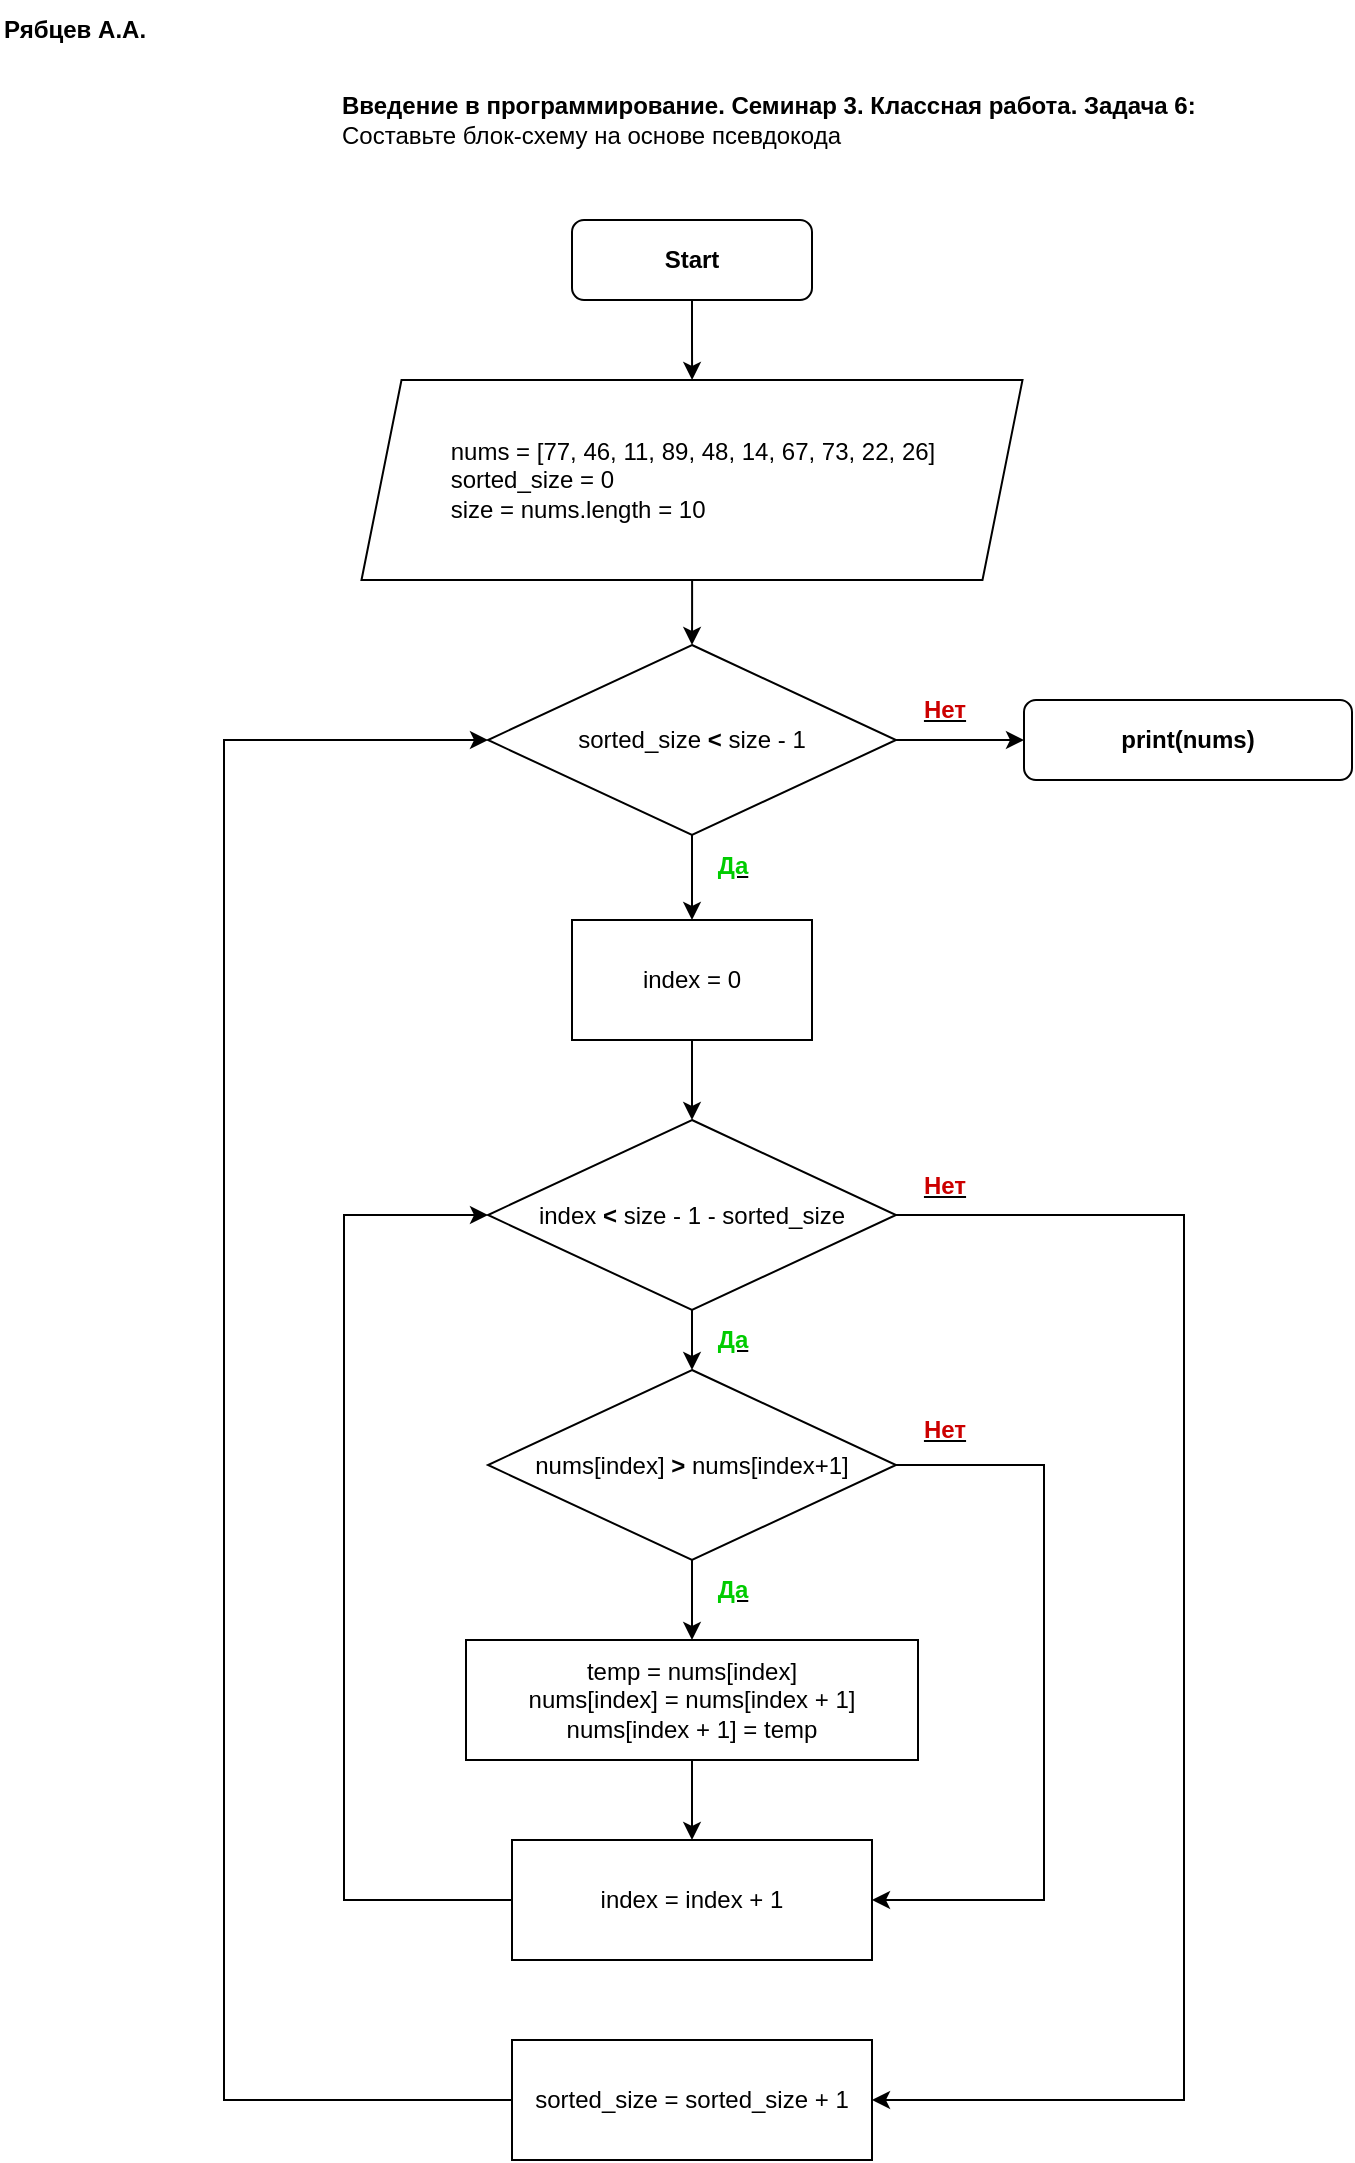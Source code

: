 <mxfile version="20.7.2" type="github">
  <diagram id="C5RBs43oDa-KdzZeNtuy" name="Page-1">
    <mxGraphModel dx="2074" dy="1116" grid="1" gridSize="10" guides="1" tooltips="1" connect="1" arrows="1" fold="1" page="1" pageScale="1" pageWidth="827" pageHeight="1169" math="0" shadow="0">
      <root>
        <mxCell id="WIyWlLk6GJQsqaUBKTNV-0" />
        <mxCell id="WIyWlLk6GJQsqaUBKTNV-1" parent="WIyWlLk6GJQsqaUBKTNV-0" />
        <mxCell id="Yc--SKZS3i_gPL8hvQ0A-17" value="&lt;b&gt;Рябцев А.А.&lt;/b&gt;" style="text;html=1;align=left;verticalAlign=middle;resizable=0;points=[];autosize=1;strokeColor=none;fillColor=none;" parent="WIyWlLk6GJQsqaUBKTNV-1" vertex="1">
          <mxGeometry x="20" y="10" width="90" height="30" as="geometry" />
        </mxCell>
        <mxCell id="kMDk8R53-lwyva0kq4vZ-5" value="&lt;b&gt;Введение в программирование. Семинар 3. Классная работа. Задача 6:&lt;br&gt;&lt;/b&gt;&lt;div&gt;Составьте блок-схему на основе псевдокода&lt;br&gt;&lt;/div&gt;" style="text;html=1;align=left;verticalAlign=middle;resizable=0;points=[];autosize=1;strokeColor=none;fillColor=none;" vertex="1" parent="WIyWlLk6GJQsqaUBKTNV-1">
          <mxGeometry x="189" y="50" width="450" height="40" as="geometry" />
        </mxCell>
        <mxCell id="kMDk8R53-lwyva0kq4vZ-24" value="" style="edgeStyle=orthogonalEdgeStyle;rounded=0;orthogonalLoop=1;jettySize=auto;html=1;" edge="1" parent="WIyWlLk6GJQsqaUBKTNV-1" source="kMDk8R53-lwyva0kq4vZ-25" target="kMDk8R53-lwyva0kq4vZ-28">
          <mxGeometry relative="1" as="geometry" />
        </mxCell>
        <mxCell id="kMDk8R53-lwyva0kq4vZ-25" value="&lt;b&gt;Start&lt;/b&gt;" style="rounded=1;whiteSpace=wrap;html=1;fontSize=12;glass=0;strokeWidth=1;shadow=0;" vertex="1" parent="WIyWlLk6GJQsqaUBKTNV-1">
          <mxGeometry x="306" y="120" width="120" height="40" as="geometry" />
        </mxCell>
        <mxCell id="kMDk8R53-lwyva0kq4vZ-26" value="&lt;b&gt;print(nums)&lt;/b&gt;" style="rounded=1;whiteSpace=wrap;html=1;fontSize=12;glass=0;strokeWidth=1;shadow=0;" vertex="1" parent="WIyWlLk6GJQsqaUBKTNV-1">
          <mxGeometry x="532" y="360" width="164" height="40" as="geometry" />
        </mxCell>
        <mxCell id="kMDk8R53-lwyva0kq4vZ-27" value="" style="edgeStyle=orthogonalEdgeStyle;rounded=0;orthogonalLoop=1;jettySize=auto;html=1;" edge="1" parent="WIyWlLk6GJQsqaUBKTNV-1" source="kMDk8R53-lwyva0kq4vZ-28" target="kMDk8R53-lwyva0kq4vZ-41">
          <mxGeometry relative="1" as="geometry" />
        </mxCell>
        <mxCell id="kMDk8R53-lwyva0kq4vZ-28" value="&lt;div style=&quot;text-align: justify;&quot;&gt;&lt;span style=&quot;background-color: initial;&quot;&gt;nums = [77, 46, 11, 89, 48, 14, 67, 73, 22, 26]&lt;/span&gt;&lt;/div&gt;&lt;div style=&quot;text-align: justify;&quot;&gt;&lt;span style=&quot;background-color: initial;&quot;&gt;sorted_size = 0&lt;/span&gt;&lt;/div&gt;&lt;div style=&quot;text-align: justify;&quot;&gt;size = nums.length = 10&lt;/div&gt;" style="shape=parallelogram;perimeter=parallelogramPerimeter;whiteSpace=wrap;html=1;fixedSize=1;" vertex="1" parent="WIyWlLk6GJQsqaUBKTNV-1">
          <mxGeometry x="200.75" y="200" width="330.5" height="100" as="geometry" />
        </mxCell>
        <mxCell id="kMDk8R53-lwyva0kq4vZ-29" value="&lt;b&gt;&lt;u&gt;&lt;font color=&quot;#00cc00&quot;&gt;Да&lt;/font&gt;&lt;/u&gt;&lt;/b&gt;" style="text;html=1;align=center;verticalAlign=middle;resizable=0;points=[];autosize=1;strokeColor=none;fillColor=none;" vertex="1" parent="WIyWlLk6GJQsqaUBKTNV-1">
          <mxGeometry x="366" y="427.5" width="40" height="30" as="geometry" />
        </mxCell>
        <mxCell id="kMDk8R53-lwyva0kq4vZ-30" value="&lt;b&gt;&lt;u&gt;&lt;font color=&quot;#cc0000&quot;&gt;Нет&lt;/font&gt;&lt;/u&gt;&lt;/b&gt;" style="text;html=1;align=center;verticalAlign=middle;resizable=0;points=[];autosize=1;strokeColor=none;fillColor=none;" vertex="1" parent="WIyWlLk6GJQsqaUBKTNV-1">
          <mxGeometry x="472" y="350" width="40" height="30" as="geometry" />
        </mxCell>
        <mxCell id="kMDk8R53-lwyva0kq4vZ-31" style="edgeStyle=orthogonalEdgeStyle;rounded=0;orthogonalLoop=1;jettySize=auto;html=1;entryX=0;entryY=0.5;entryDx=0;entryDy=0;exitX=0;exitY=0.5;exitDx=0;exitDy=0;" edge="1" parent="WIyWlLk6GJQsqaUBKTNV-1" source="kMDk8R53-lwyva0kq4vZ-34" target="kMDk8R53-lwyva0kq4vZ-41">
          <mxGeometry relative="1" as="geometry">
            <Array as="points">
              <mxPoint x="132" y="1060" />
              <mxPoint x="132" y="380" />
            </Array>
            <mxPoint x="279" y="380" as="targetPoint" />
            <mxPoint x="216" y="970" as="sourcePoint" />
          </mxGeometry>
        </mxCell>
        <mxCell id="kMDk8R53-lwyva0kq4vZ-33" style="edgeStyle=orthogonalEdgeStyle;rounded=0;orthogonalLoop=1;jettySize=auto;html=1;exitX=1;exitY=0.5;exitDx=0;exitDy=0;entryX=1;entryY=0.5;entryDx=0;entryDy=0;" edge="1" parent="WIyWlLk6GJQsqaUBKTNV-1" source="kMDk8R53-lwyva0kq4vZ-38" target="kMDk8R53-lwyva0kq4vZ-34">
          <mxGeometry relative="1" as="geometry">
            <mxPoint x="758" y="617.5" as="sourcePoint" />
            <Array as="points">
              <mxPoint x="612" y="618" />
              <mxPoint x="612" y="1060" />
            </Array>
            <mxPoint x="586" y="1030" as="targetPoint" />
          </mxGeometry>
        </mxCell>
        <mxCell id="kMDk8R53-lwyva0kq4vZ-34" value="sorted_size&amp;nbsp;= sorted_size&amp;nbsp;+ 1" style="rounded=0;whiteSpace=wrap;html=1;" vertex="1" parent="WIyWlLk6GJQsqaUBKTNV-1">
          <mxGeometry x="276" y="1030" width="180" height="60" as="geometry" />
        </mxCell>
        <mxCell id="kMDk8R53-lwyva0kq4vZ-36" value="" style="edgeStyle=orthogonalEdgeStyle;rounded=0;orthogonalLoop=1;jettySize=auto;html=1;" edge="1" parent="WIyWlLk6GJQsqaUBKTNV-1" source="kMDk8R53-lwyva0kq4vZ-38" target="kMDk8R53-lwyva0kq4vZ-44">
          <mxGeometry relative="1" as="geometry" />
        </mxCell>
        <mxCell id="kMDk8R53-lwyva0kq4vZ-38" value="index&amp;nbsp;&lt;b&gt;&amp;lt;&lt;/b&gt; size - 1 - sorted_size" style="rhombus;whiteSpace=wrap;html=1;" vertex="1" parent="WIyWlLk6GJQsqaUBKTNV-1">
          <mxGeometry x="264" y="570" width="204" height="95" as="geometry" />
        </mxCell>
        <mxCell id="kMDk8R53-lwyva0kq4vZ-39" value="" style="edgeStyle=orthogonalEdgeStyle;rounded=0;orthogonalLoop=1;jettySize=auto;html=1;" edge="1" parent="WIyWlLk6GJQsqaUBKTNV-1" source="kMDk8R53-lwyva0kq4vZ-41" target="kMDk8R53-lwyva0kq4vZ-26">
          <mxGeometry relative="1" as="geometry" />
        </mxCell>
        <mxCell id="kMDk8R53-lwyva0kq4vZ-53" value="" style="edgeStyle=orthogonalEdgeStyle;rounded=0;orthogonalLoop=1;jettySize=auto;html=1;" edge="1" parent="WIyWlLk6GJQsqaUBKTNV-1" source="kMDk8R53-lwyva0kq4vZ-41" target="kMDk8R53-lwyva0kq4vZ-52">
          <mxGeometry relative="1" as="geometry" />
        </mxCell>
        <mxCell id="kMDk8R53-lwyva0kq4vZ-41" value="&lt;span style=&quot;text-align: justify;&quot;&gt;sorted_size&lt;/span&gt;&amp;nbsp;&lt;b&gt;&amp;lt;&lt;/b&gt; size - 1" style="rhombus;whiteSpace=wrap;html=1;" vertex="1" parent="WIyWlLk6GJQsqaUBKTNV-1">
          <mxGeometry x="264" y="332.5" width="204" height="95" as="geometry" />
        </mxCell>
        <mxCell id="kMDk8R53-lwyva0kq4vZ-56" value="" style="edgeStyle=orthogonalEdgeStyle;rounded=0;orthogonalLoop=1;jettySize=auto;html=1;" edge="1" parent="WIyWlLk6GJQsqaUBKTNV-1" source="kMDk8R53-lwyva0kq4vZ-44" target="kMDk8R53-lwyva0kq4vZ-46">
          <mxGeometry relative="1" as="geometry" />
        </mxCell>
        <mxCell id="kMDk8R53-lwyva0kq4vZ-60" style="edgeStyle=orthogonalEdgeStyle;rounded=0;orthogonalLoop=1;jettySize=auto;html=1;entryX=1;entryY=0.5;entryDx=0;entryDy=0;" edge="1" parent="WIyWlLk6GJQsqaUBKTNV-1" source="kMDk8R53-lwyva0kq4vZ-44" target="kMDk8R53-lwyva0kq4vZ-55">
          <mxGeometry relative="1" as="geometry">
            <Array as="points">
              <mxPoint x="542" y="743" />
              <mxPoint x="542" y="960" />
            </Array>
          </mxGeometry>
        </mxCell>
        <mxCell id="kMDk8R53-lwyva0kq4vZ-44" value="nums[index] &lt;b&gt;&amp;gt;&lt;/b&gt;&amp;nbsp;nums[index+1]" style="rhombus;whiteSpace=wrap;html=1;" vertex="1" parent="WIyWlLk6GJQsqaUBKTNV-1">
          <mxGeometry x="264" y="695" width="204" height="95" as="geometry" />
        </mxCell>
        <mxCell id="kMDk8R53-lwyva0kq4vZ-45" value="&lt;b&gt;&lt;u&gt;&lt;font color=&quot;#cc0000&quot;&gt;Нет&lt;/font&gt;&lt;/u&gt;&lt;/b&gt;" style="text;html=1;align=center;verticalAlign=middle;resizable=0;points=[];autosize=1;strokeColor=none;fillColor=none;" vertex="1" parent="WIyWlLk6GJQsqaUBKTNV-1">
          <mxGeometry x="472" y="710" width="40" height="30" as="geometry" />
        </mxCell>
        <mxCell id="kMDk8R53-lwyva0kq4vZ-57" value="" style="edgeStyle=orthogonalEdgeStyle;rounded=0;orthogonalLoop=1;jettySize=auto;html=1;" edge="1" parent="WIyWlLk6GJQsqaUBKTNV-1" source="kMDk8R53-lwyva0kq4vZ-46" target="kMDk8R53-lwyva0kq4vZ-55">
          <mxGeometry relative="1" as="geometry" />
        </mxCell>
        <mxCell id="kMDk8R53-lwyva0kq4vZ-46" value="temp = nums[index]&lt;br&gt;nums[index] = nums[index + 1]&lt;br&gt;nums[index + 1] = temp" style="rounded=0;whiteSpace=wrap;html=1;" vertex="1" parent="WIyWlLk6GJQsqaUBKTNV-1">
          <mxGeometry x="253" y="830" width="226" height="60" as="geometry" />
        </mxCell>
        <mxCell id="kMDk8R53-lwyva0kq4vZ-49" value="&lt;b&gt;&lt;u&gt;&lt;font color=&quot;#00cc00&quot;&gt;Да&lt;/font&gt;&lt;/u&gt;&lt;/b&gt;" style="text;html=1;align=center;verticalAlign=middle;resizable=0;points=[];autosize=1;strokeColor=none;fillColor=none;" vertex="1" parent="WIyWlLk6GJQsqaUBKTNV-1">
          <mxGeometry x="366" y="790" width="40" height="30" as="geometry" />
        </mxCell>
        <mxCell id="kMDk8R53-lwyva0kq4vZ-50" value="&lt;b&gt;&lt;u&gt;&lt;font color=&quot;#00cc00&quot;&gt;Да&lt;/font&gt;&lt;/u&gt;&lt;/b&gt;" style="text;html=1;align=center;verticalAlign=middle;resizable=0;points=[];autosize=1;strokeColor=none;fillColor=none;" vertex="1" parent="WIyWlLk6GJQsqaUBKTNV-1">
          <mxGeometry x="366" y="664.5" width="40" height="30" as="geometry" />
        </mxCell>
        <mxCell id="kMDk8R53-lwyva0kq4vZ-51" value="&lt;b&gt;&lt;u&gt;&lt;font color=&quot;#cc0000&quot;&gt;Нет&lt;/font&gt;&lt;/u&gt;&lt;/b&gt;" style="text;html=1;align=center;verticalAlign=middle;resizable=0;points=[];autosize=1;strokeColor=none;fillColor=none;" vertex="1" parent="WIyWlLk6GJQsqaUBKTNV-1">
          <mxGeometry x="472" y="587.5" width="40" height="30" as="geometry" />
        </mxCell>
        <mxCell id="kMDk8R53-lwyva0kq4vZ-54" value="" style="edgeStyle=orthogonalEdgeStyle;rounded=0;orthogonalLoop=1;jettySize=auto;html=1;" edge="1" parent="WIyWlLk6GJQsqaUBKTNV-1" source="kMDk8R53-lwyva0kq4vZ-52" target="kMDk8R53-lwyva0kq4vZ-38">
          <mxGeometry relative="1" as="geometry" />
        </mxCell>
        <mxCell id="kMDk8R53-lwyva0kq4vZ-52" value="index = 0" style="rounded=0;whiteSpace=wrap;html=1;" vertex="1" parent="WIyWlLk6GJQsqaUBKTNV-1">
          <mxGeometry x="306" y="470" width="120" height="60" as="geometry" />
        </mxCell>
        <mxCell id="kMDk8R53-lwyva0kq4vZ-59" style="edgeStyle=orthogonalEdgeStyle;rounded=0;orthogonalLoop=1;jettySize=auto;html=1;entryX=0;entryY=0.5;entryDx=0;entryDy=0;" edge="1" parent="WIyWlLk6GJQsqaUBKTNV-1" source="kMDk8R53-lwyva0kq4vZ-55" target="kMDk8R53-lwyva0kq4vZ-38">
          <mxGeometry relative="1" as="geometry">
            <Array as="points">
              <mxPoint x="192" y="960" />
              <mxPoint x="192" y="618" />
            </Array>
          </mxGeometry>
        </mxCell>
        <mxCell id="kMDk8R53-lwyva0kq4vZ-55" value="index = index + 1" style="rounded=0;whiteSpace=wrap;html=1;" vertex="1" parent="WIyWlLk6GJQsqaUBKTNV-1">
          <mxGeometry x="276" y="930" width="180" height="60" as="geometry" />
        </mxCell>
      </root>
    </mxGraphModel>
  </diagram>
</mxfile>
